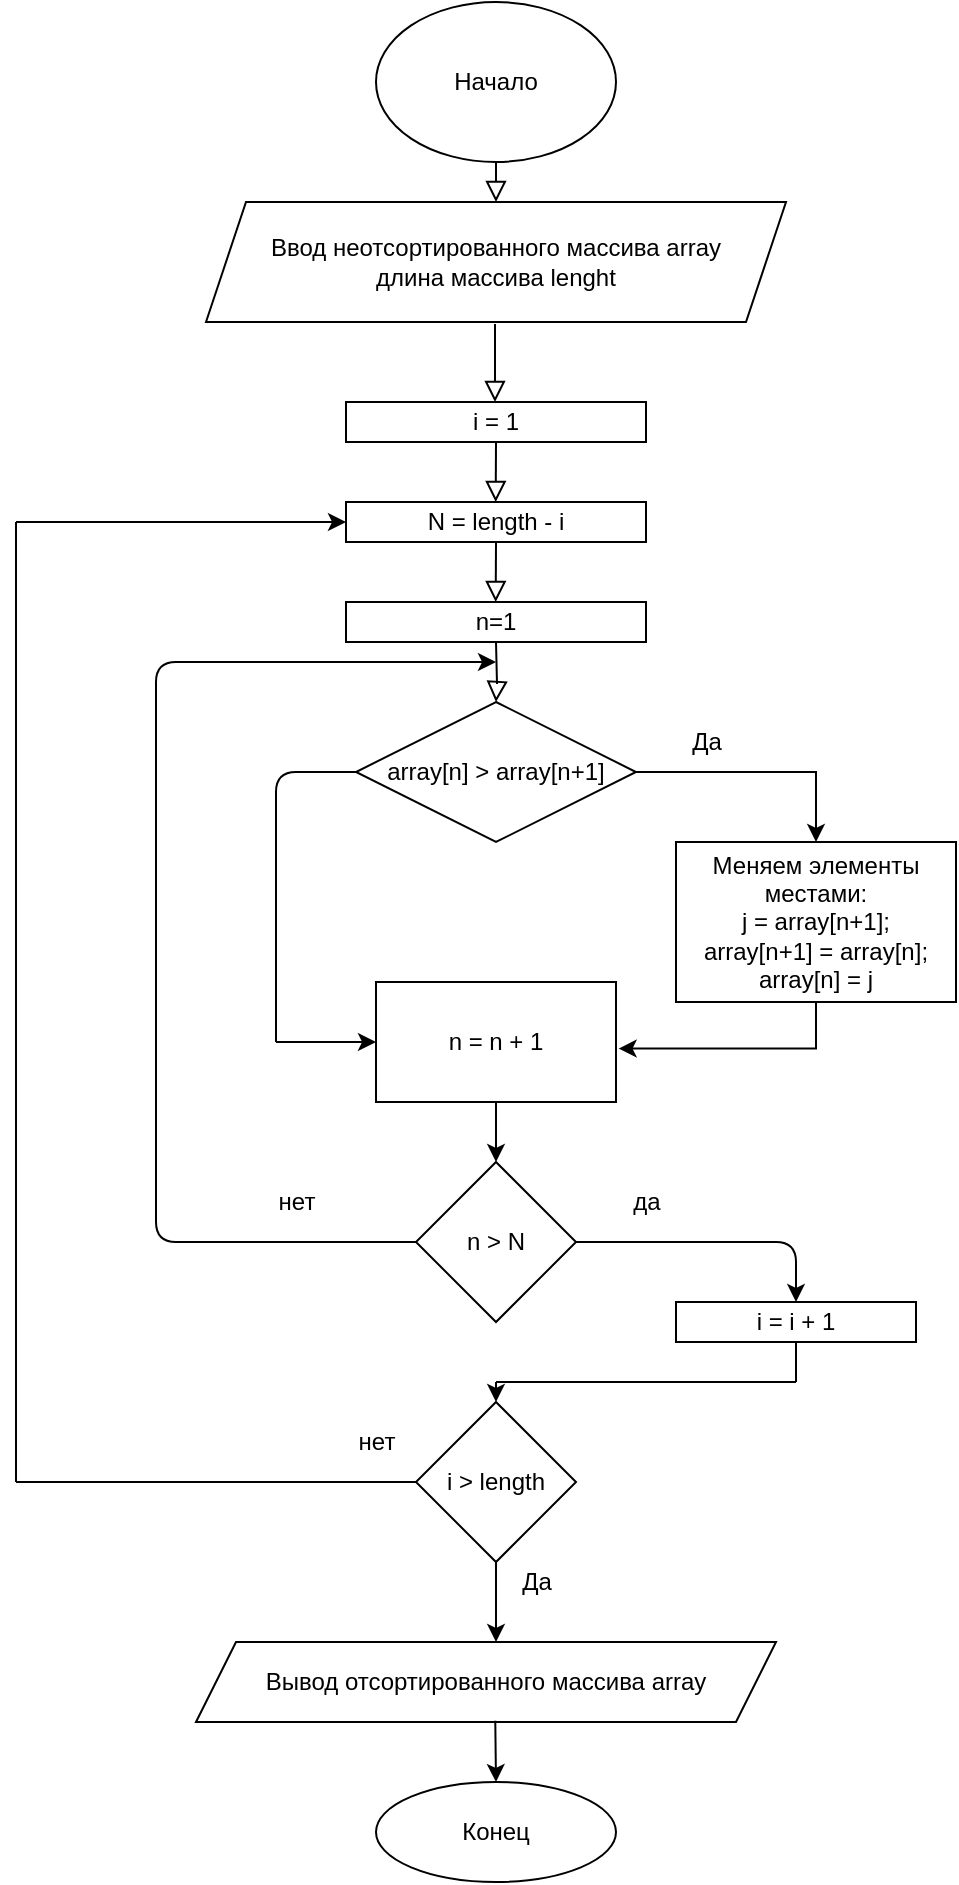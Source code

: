 <mxfile version="13.9.9" type="device"><diagram id="C5RBs43oDa-KdzZeNtuy" name="Page-1"><mxGraphModel dx="1205" dy="696" grid="1" gridSize="10" guides="1" tooltips="1" connect="1" arrows="1" fold="1" page="1" pageScale="1" pageWidth="827" pageHeight="1169" math="0" shadow="0"><root><mxCell id="WIyWlLk6GJQsqaUBKTNV-0"/><mxCell id="WIyWlLk6GJQsqaUBKTNV-1" parent="WIyWlLk6GJQsqaUBKTNV-0"/><mxCell id="WIyWlLk6GJQsqaUBKTNV-2" value="" style="rounded=0;html=1;jettySize=auto;orthogonalLoop=1;fontSize=11;endArrow=block;endFill=0;endSize=8;strokeWidth=1;shadow=0;labelBackgroundColor=none;edgeStyle=orthogonalEdgeStyle;" parent="WIyWlLk6GJQsqaUBKTNV-1" edge="1"><mxGeometry relative="1" as="geometry"><mxPoint x="400" y="90" as="sourcePoint"/><mxPoint x="400" y="110" as="targetPoint"/></mxGeometry></mxCell><mxCell id="3OzsYWb-qF6DN1g2tP33-0" value="Начало" style="ellipse;whiteSpace=wrap;html=1;" vertex="1" parent="WIyWlLk6GJQsqaUBKTNV-1"><mxGeometry x="340" y="10" width="120" height="80" as="geometry"/></mxCell><mxCell id="3OzsYWb-qF6DN1g2tP33-1" value="Ввод неотсортированного массива&amp;nbsp;array&lt;br&gt;длина массива lenght" style="shape=parallelogram;perimeter=parallelogramPerimeter;whiteSpace=wrap;html=1;fixedSize=1;" vertex="1" parent="WIyWlLk6GJQsqaUBKTNV-1"><mxGeometry x="255" y="110" width="290" height="60" as="geometry"/></mxCell><mxCell id="3OzsYWb-qF6DN1g2tP33-2" value="" style="rounded=0;html=1;jettySize=auto;orthogonalLoop=1;fontSize=11;endArrow=block;endFill=0;endSize=8;strokeWidth=1;shadow=0;labelBackgroundColor=none;edgeStyle=orthogonalEdgeStyle;" edge="1" parent="WIyWlLk6GJQsqaUBKTNV-1"><mxGeometry relative="1" as="geometry"><mxPoint x="399.5" y="171" as="sourcePoint"/><mxPoint x="399.5" y="210" as="targetPoint"/></mxGeometry></mxCell><mxCell id="3OzsYWb-qF6DN1g2tP33-3" value="i = 1" style="rounded=0;whiteSpace=wrap;html=1;" vertex="1" parent="WIyWlLk6GJQsqaUBKTNV-1"><mxGeometry x="325" y="210" width="150" height="20" as="geometry"/></mxCell><mxCell id="3OzsYWb-qF6DN1g2tP33-5" value="N = length - i" style="rounded=0;whiteSpace=wrap;html=1;" vertex="1" parent="WIyWlLk6GJQsqaUBKTNV-1"><mxGeometry x="325" y="260" width="150" height="20" as="geometry"/></mxCell><mxCell id="3OzsYWb-qF6DN1g2tP33-6" value="" style="rounded=0;html=1;jettySize=auto;orthogonalLoop=1;fontSize=11;endArrow=block;endFill=0;endSize=8;strokeWidth=1;shadow=0;labelBackgroundColor=none;edgeStyle=orthogonalEdgeStyle;" edge="1" parent="WIyWlLk6GJQsqaUBKTNV-1"><mxGeometry relative="1" as="geometry"><mxPoint x="400" y="230" as="sourcePoint"/><mxPoint x="399.86" y="260" as="targetPoint"/></mxGeometry></mxCell><mxCell id="3OzsYWb-qF6DN1g2tP33-7" value="n=1" style="rounded=0;whiteSpace=wrap;html=1;" vertex="1" parent="WIyWlLk6GJQsqaUBKTNV-1"><mxGeometry x="325" y="310" width="150" height="20" as="geometry"/></mxCell><mxCell id="3OzsYWb-qF6DN1g2tP33-9" value="" style="rounded=0;html=1;jettySize=auto;orthogonalLoop=1;fontSize=11;endArrow=block;endFill=0;endSize=8;strokeWidth=1;shadow=0;labelBackgroundColor=none;edgeStyle=orthogonalEdgeStyle;" edge="1" parent="WIyWlLk6GJQsqaUBKTNV-1"><mxGeometry relative="1" as="geometry"><mxPoint x="400" y="280" as="sourcePoint"/><mxPoint x="399.86" y="310" as="targetPoint"/></mxGeometry></mxCell><mxCell id="3OzsYWb-qF6DN1g2tP33-10" value="" style="rounded=0;html=1;jettySize=auto;orthogonalLoop=1;fontSize=11;endArrow=block;endFill=0;endSize=8;strokeWidth=1;shadow=0;labelBackgroundColor=none;edgeStyle=orthogonalEdgeStyle;" edge="1" parent="WIyWlLk6GJQsqaUBKTNV-1" target="3OzsYWb-qF6DN1g2tP33-11"><mxGeometry relative="1" as="geometry"><mxPoint x="400" y="330" as="sourcePoint"/><mxPoint x="399.86" y="360" as="targetPoint"/></mxGeometry></mxCell><mxCell id="3OzsYWb-qF6DN1g2tP33-14" style="edgeStyle=orthogonalEdgeStyle;rounded=0;orthogonalLoop=1;jettySize=auto;html=1;exitX=1;exitY=0.5;exitDx=0;exitDy=0;entryX=0.5;entryY=0;entryDx=0;entryDy=0;" edge="1" parent="WIyWlLk6GJQsqaUBKTNV-1" source="3OzsYWb-qF6DN1g2tP33-11" target="3OzsYWb-qF6DN1g2tP33-12"><mxGeometry relative="1" as="geometry"><mxPoint x="540" y="394.889" as="targetPoint"/></mxGeometry></mxCell><mxCell id="3OzsYWb-qF6DN1g2tP33-11" value="array[n] &amp;gt; array[n+1]" style="rhombus;whiteSpace=wrap;html=1;" vertex="1" parent="WIyWlLk6GJQsqaUBKTNV-1"><mxGeometry x="330" y="360" width="140" height="70" as="geometry"/></mxCell><mxCell id="3OzsYWb-qF6DN1g2tP33-30" style="edgeStyle=orthogonalEdgeStyle;rounded=0;orthogonalLoop=1;jettySize=auto;html=1;exitX=0.5;exitY=1;exitDx=0;exitDy=0;entryX=1.011;entryY=0.555;entryDx=0;entryDy=0;entryPerimeter=0;" edge="1" parent="WIyWlLk6GJQsqaUBKTNV-1" source="3OzsYWb-qF6DN1g2tP33-12" target="3OzsYWb-qF6DN1g2tP33-16"><mxGeometry relative="1" as="geometry"><mxPoint x="560" y="540" as="targetPoint"/></mxGeometry></mxCell><mxCell id="3OzsYWb-qF6DN1g2tP33-12" value="Меняем элементы местами:&lt;br&gt;j = array[n+1];&lt;br&gt;array[n+1] = array[n];&lt;br&gt;array[n] = j" style="rounded=0;whiteSpace=wrap;html=1;" vertex="1" parent="WIyWlLk6GJQsqaUBKTNV-1"><mxGeometry x="490" y="430" width="140" height="80" as="geometry"/></mxCell><mxCell id="3OzsYWb-qF6DN1g2tP33-15" value="Да" style="text;html=1;align=center;verticalAlign=middle;resizable=0;points=[];autosize=1;" vertex="1" parent="WIyWlLk6GJQsqaUBKTNV-1"><mxGeometry x="490" y="370" width="30" height="20" as="geometry"/></mxCell><mxCell id="3OzsYWb-qF6DN1g2tP33-16" value="n = n + 1" style="rounded=0;whiteSpace=wrap;html=1;" vertex="1" parent="WIyWlLk6GJQsqaUBKTNV-1"><mxGeometry x="340" y="500" width="120" height="60" as="geometry"/></mxCell><mxCell id="3OzsYWb-qF6DN1g2tP33-21" value="" style="endArrow=none;html=1;entryX=0;entryY=0.5;entryDx=0;entryDy=0;" edge="1" parent="WIyWlLk6GJQsqaUBKTNV-1" target="3OzsYWb-qF6DN1g2tP33-11"><mxGeometry width="50" height="50" relative="1" as="geometry"><mxPoint x="290" y="530" as="sourcePoint"/><mxPoint x="490" y="480" as="targetPoint"/><Array as="points"><mxPoint x="290" y="395"/></Array></mxGeometry></mxCell><mxCell id="3OzsYWb-qF6DN1g2tP33-24" value="" style="endArrow=classic;html=1;entryX=0;entryY=0.5;entryDx=0;entryDy=0;" edge="1" parent="WIyWlLk6GJQsqaUBKTNV-1" target="3OzsYWb-qF6DN1g2tP33-16"><mxGeometry width="50" height="50" relative="1" as="geometry"><mxPoint x="290" y="530" as="sourcePoint"/><mxPoint x="460" y="460" as="targetPoint"/></mxGeometry></mxCell><mxCell id="3OzsYWb-qF6DN1g2tP33-32" value="n &amp;gt; N" style="rhombus;whiteSpace=wrap;html=1;" vertex="1" parent="WIyWlLk6GJQsqaUBKTNV-1"><mxGeometry x="360" y="590" width="80" height="80" as="geometry"/></mxCell><mxCell id="3OzsYWb-qF6DN1g2tP33-35" value="" style="endArrow=classic;html=1;entryX=0.5;entryY=0;entryDx=0;entryDy=0;" edge="1" parent="WIyWlLk6GJQsqaUBKTNV-1" target="3OzsYWb-qF6DN1g2tP33-32"><mxGeometry width="50" height="50" relative="1" as="geometry"><mxPoint x="400" y="560" as="sourcePoint"/><mxPoint x="440" y="550" as="targetPoint"/></mxGeometry></mxCell><mxCell id="3OzsYWb-qF6DN1g2tP33-36" value="" style="endArrow=classic;html=1;exitX=0;exitY=0.5;exitDx=0;exitDy=0;" edge="1" parent="WIyWlLk6GJQsqaUBKTNV-1" source="3OzsYWb-qF6DN1g2tP33-32"><mxGeometry width="50" height="50" relative="1" as="geometry"><mxPoint x="430" y="520" as="sourcePoint"/><mxPoint x="400" y="340" as="targetPoint"/><Array as="points"><mxPoint x="230" y="630"/><mxPoint x="230" y="370"/><mxPoint x="230" y="340"/></Array></mxGeometry></mxCell><mxCell id="3OzsYWb-qF6DN1g2tP33-37" value="нет" style="text;html=1;align=center;verticalAlign=middle;resizable=0;points=[];autosize=1;" vertex="1" parent="WIyWlLk6GJQsqaUBKTNV-1"><mxGeometry x="285" y="600" width="30" height="20" as="geometry"/></mxCell><mxCell id="3OzsYWb-qF6DN1g2tP33-38" value="i = i + 1" style="rounded=0;whiteSpace=wrap;html=1;" vertex="1" parent="WIyWlLk6GJQsqaUBKTNV-1"><mxGeometry x="490" y="660" width="120" height="20" as="geometry"/></mxCell><mxCell id="3OzsYWb-qF6DN1g2tP33-39" value="" style="endArrow=classic;html=1;exitX=1;exitY=0.5;exitDx=0;exitDy=0;entryX=0.5;entryY=0;entryDx=0;entryDy=0;" edge="1" parent="WIyWlLk6GJQsqaUBKTNV-1" source="3OzsYWb-qF6DN1g2tP33-32" target="3OzsYWb-qF6DN1g2tP33-38"><mxGeometry width="50" height="50" relative="1" as="geometry"><mxPoint x="420" y="580" as="sourcePoint"/><mxPoint x="570" y="630" as="targetPoint"/><Array as="points"><mxPoint x="550" y="630"/></Array></mxGeometry></mxCell><mxCell id="3OzsYWb-qF6DN1g2tP33-40" value="i &amp;gt; length" style="rhombus;whiteSpace=wrap;html=1;" vertex="1" parent="WIyWlLk6GJQsqaUBKTNV-1"><mxGeometry x="360" y="710" width="80" height="80" as="geometry"/></mxCell><mxCell id="3OzsYWb-qF6DN1g2tP33-43" value="" style="endArrow=none;html=1;entryX=0.5;entryY=1;entryDx=0;entryDy=0;" edge="1" parent="WIyWlLk6GJQsqaUBKTNV-1" target="3OzsYWb-qF6DN1g2tP33-38"><mxGeometry width="50" height="50" relative="1" as="geometry"><mxPoint x="550" y="700" as="sourcePoint"/><mxPoint x="542" y="682" as="targetPoint"/><Array as="points"><mxPoint x="550" y="690"/></Array></mxGeometry></mxCell><mxCell id="3OzsYWb-qF6DN1g2tP33-44" value="" style="endArrow=none;html=1;" edge="1" parent="WIyWlLk6GJQsqaUBKTNV-1"><mxGeometry width="50" height="50" relative="1" as="geometry"><mxPoint x="400" y="700" as="sourcePoint"/><mxPoint x="550" y="700" as="targetPoint"/></mxGeometry></mxCell><mxCell id="3OzsYWb-qF6DN1g2tP33-45" value="" style="endArrow=classic;html=1;entryX=0.5;entryY=0;entryDx=0;entryDy=0;" edge="1" parent="WIyWlLk6GJQsqaUBKTNV-1" target="3OzsYWb-qF6DN1g2tP33-40"><mxGeometry width="50" height="50" relative="1" as="geometry"><mxPoint x="400" y="700" as="sourcePoint"/><mxPoint x="380" y="700" as="targetPoint"/></mxGeometry></mxCell><mxCell id="3OzsYWb-qF6DN1g2tP33-52" value="" style="endArrow=classic;html=1;entryX=0;entryY=0.5;entryDx=0;entryDy=0;" edge="1" parent="WIyWlLk6GJQsqaUBKTNV-1" target="3OzsYWb-qF6DN1g2tP33-5"><mxGeometry width="50" height="50" relative="1" as="geometry"><mxPoint x="160" y="270" as="sourcePoint"/><mxPoint x="300" y="330" as="targetPoint"/></mxGeometry></mxCell><mxCell id="3OzsYWb-qF6DN1g2tP33-53" value="" style="endArrow=none;html=1;" edge="1" parent="WIyWlLk6GJQsqaUBKTNV-1"><mxGeometry width="50" height="50" relative="1" as="geometry"><mxPoint x="160" y="750" as="sourcePoint"/><mxPoint x="160" y="270" as="targetPoint"/></mxGeometry></mxCell><mxCell id="3OzsYWb-qF6DN1g2tP33-54" value="" style="endArrow=none;html=1;" edge="1" parent="WIyWlLk6GJQsqaUBKTNV-1" target="3OzsYWb-qF6DN1g2tP33-40"><mxGeometry width="50" height="50" relative="1" as="geometry"><mxPoint x="160" y="750" as="sourcePoint"/><mxPoint x="300" y="690" as="targetPoint"/></mxGeometry></mxCell><mxCell id="3OzsYWb-qF6DN1g2tP33-55" value="нет" style="text;html=1;align=center;verticalAlign=middle;resizable=0;points=[];autosize=1;" vertex="1" parent="WIyWlLk6GJQsqaUBKTNV-1"><mxGeometry x="325" y="720" width="30" height="20" as="geometry"/></mxCell><mxCell id="3OzsYWb-qF6DN1g2tP33-56" value="" style="endArrow=classic;html=1;exitX=0.5;exitY=1;exitDx=0;exitDy=0;" edge="1" parent="WIyWlLk6GJQsqaUBKTNV-1" source="3OzsYWb-qF6DN1g2tP33-40"><mxGeometry width="50" height="50" relative="1" as="geometry"><mxPoint x="370" y="810" as="sourcePoint"/><mxPoint x="400" y="830" as="targetPoint"/></mxGeometry></mxCell><mxCell id="3OzsYWb-qF6DN1g2tP33-57" value="Да" style="text;html=1;align=center;verticalAlign=middle;resizable=0;points=[];autosize=1;" vertex="1" parent="WIyWlLk6GJQsqaUBKTNV-1"><mxGeometry x="405" y="790" width="30" height="20" as="geometry"/></mxCell><mxCell id="3OzsYWb-qF6DN1g2tP33-58" value="Вывод отсортированного массива&amp;nbsp;array&lt;br&gt;" style="shape=parallelogram;perimeter=parallelogramPerimeter;whiteSpace=wrap;html=1;fixedSize=1;" vertex="1" parent="WIyWlLk6GJQsqaUBKTNV-1"><mxGeometry x="250" y="830" width="290" height="40" as="geometry"/></mxCell><mxCell id="3OzsYWb-qF6DN1g2tP33-59" value="" style="endArrow=classic;html=1;exitX=0.516;exitY=0.983;exitDx=0;exitDy=0;exitPerimeter=0;" edge="1" parent="WIyWlLk6GJQsqaUBKTNV-1" source="3OzsYWb-qF6DN1g2tP33-58" target="3OzsYWb-qF6DN1g2tP33-60"><mxGeometry width="50" height="50" relative="1" as="geometry"><mxPoint x="370" y="980" as="sourcePoint"/><mxPoint x="400" y="920" as="targetPoint"/></mxGeometry></mxCell><mxCell id="3OzsYWb-qF6DN1g2tP33-60" value="Конец" style="ellipse;whiteSpace=wrap;html=1;" vertex="1" parent="WIyWlLk6GJQsqaUBKTNV-1"><mxGeometry x="340" y="900" width="120" height="50" as="geometry"/></mxCell><mxCell id="3OzsYWb-qF6DN1g2tP33-61" value="да" style="text;html=1;align=center;verticalAlign=middle;resizable=0;points=[];autosize=1;" vertex="1" parent="WIyWlLk6GJQsqaUBKTNV-1"><mxGeometry x="460" y="600" width="30" height="20" as="geometry"/></mxCell></root></mxGraphModel></diagram></mxfile>
